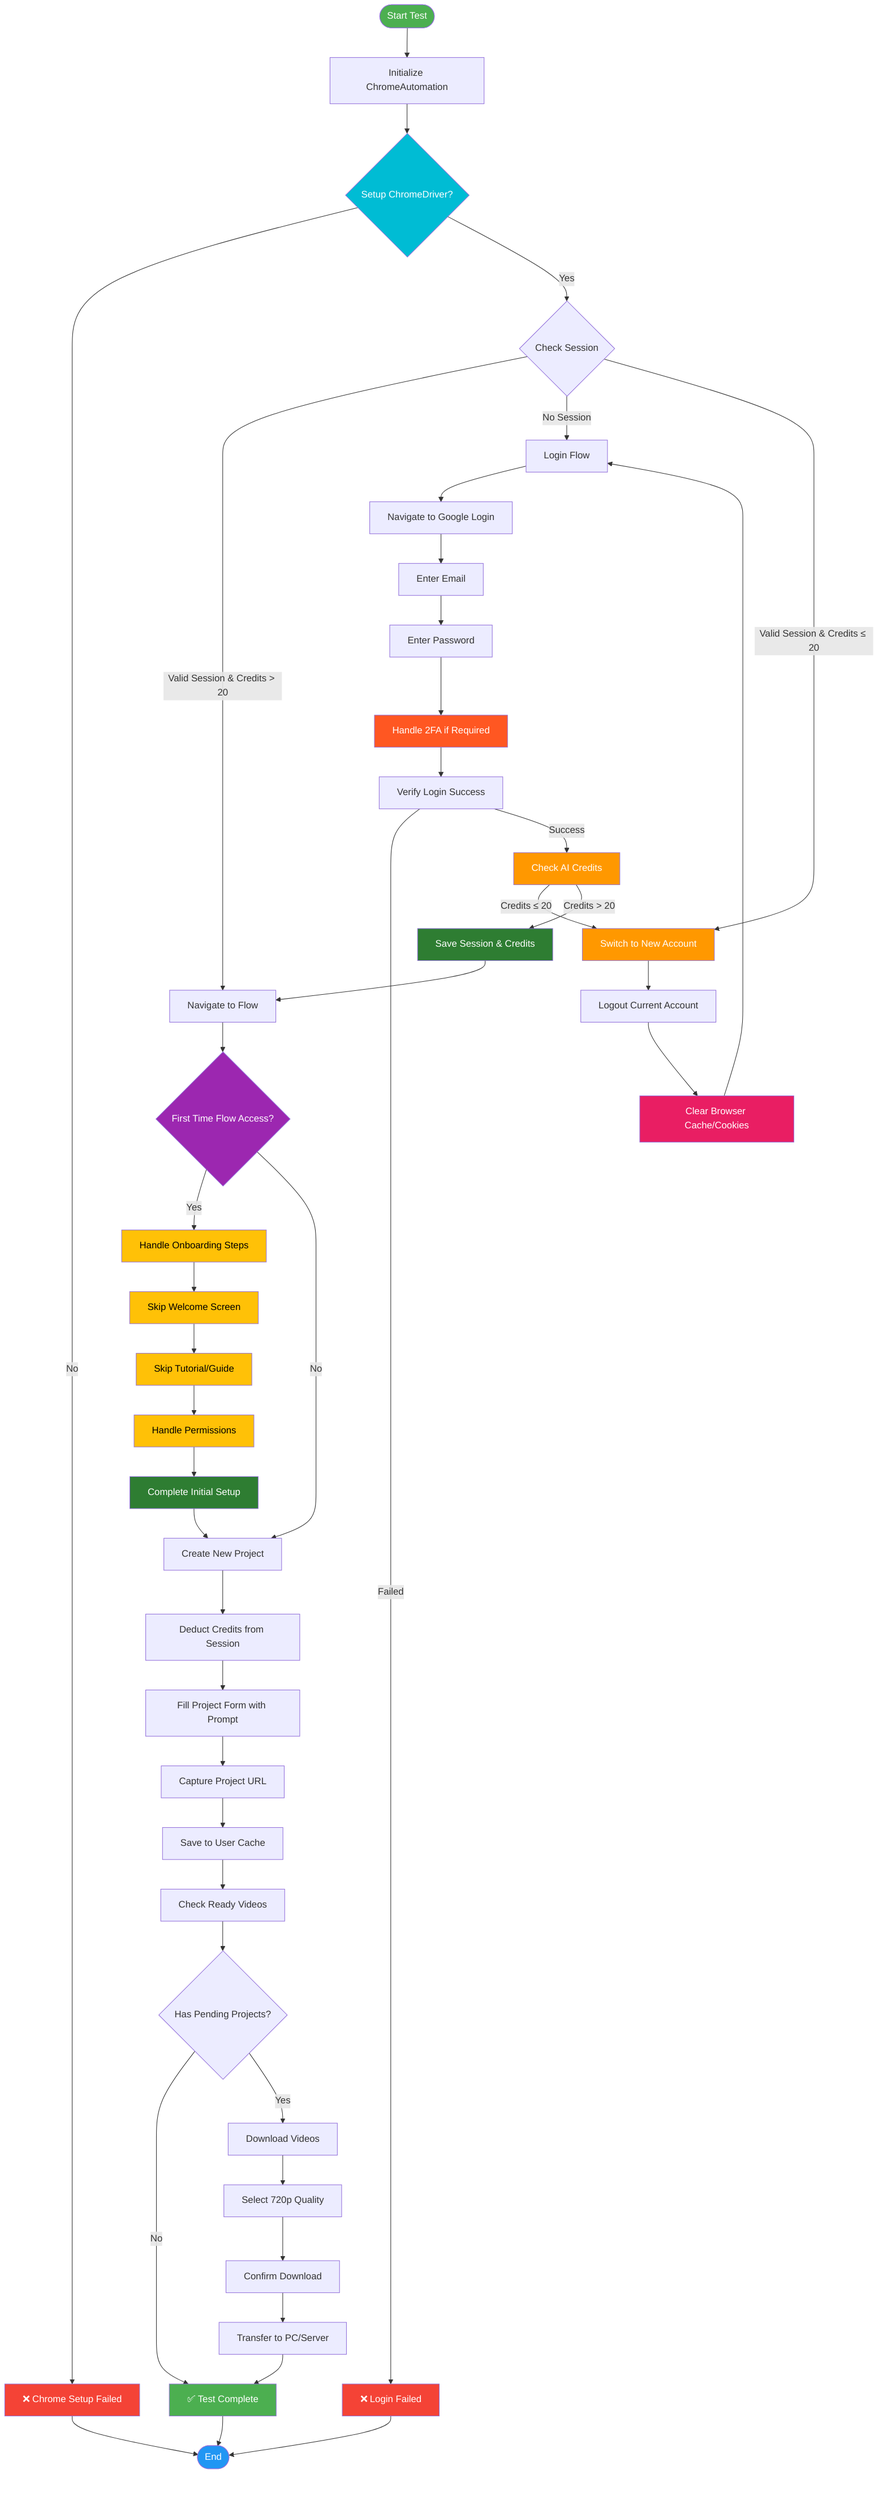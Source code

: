 graph TD
    START([Start Test]) --> INIT[Initialize ChromeAutomation]
    INIT --> CHROME{Setup ChromeDriver?}
    CHROME -->|No| ERROR1[❌ Chrome Setup Failed]
    CHROME -->|Yes| SESSION{Check Session}
    
    SESSION -->|Valid Session & Credits > 20| FLOW[Navigate to Flow]
    SESSION -->|No Session| LOGIN_FLOW[Login Flow]
    SESSION -->|Valid Session & Credits ≤ 20| SWITCH_ACCOUNT[Switch to New Account]
    
    LOGIN_FLOW --> GOOGLE[Navigate to Google Login]
    GOOGLE --> EMAIL[Enter Email]
    EMAIL --> PASS[Enter Password]
    PASS --> TWOFA[Handle 2FA if Required]
    TWOFA --> VERIFY[Verify Login Success]
    VERIFY -->|Failed| ERROR2[❌ Login Failed]
    VERIFY -->|Success| CHECK_CREDITS[Check AI Credits]
    
    CHECK_CREDITS -->|Credits ≤ 20| SWITCH_ACCOUNT
    CHECK_CREDITS -->|Credits > 20| SAVE_SESSION[Save Session & Credits]
    
    SWITCH_ACCOUNT --> LOGOUT[Logout Current Account]
    LOGOUT --> CLEAR_CACHE[Clear Browser Cache/Cookies]
    CLEAR_CACHE --> LOGIN_FLOW
    
    SAVE_SESSION --> FLOW
    
    FLOW --> FIRST_TIME{First Time Flow Access?}
    FIRST_TIME -->|Yes| ONBOARDING[Handle Onboarding Steps]
    FIRST_TIME -->|No| PROJECT[Create New Project]
    
    ONBOARDING --> WELCOME[Skip Welcome Screen]
    WELCOME --> TUTORIAL[Skip Tutorial/Guide]
    TUTORIAL --> PERMISSIONS[Handle Permissions]
    PERMISSIONS --> SETUP_COMPLETE[Complete Initial Setup]
    SETUP_COMPLETE --> PROJECT
    
    PROJECT --> DEDUCT[Deduct Credits from Session]
    DEDUCT --> FORM[Fill Project Form with Prompt]
    FORM --> URL[Capture Project URL]
    URL --> CACHE[Save to User Cache]
    CACHE --> VIDEO_CHECK[Check Ready Videos]
    
    VIDEO_CHECK --> PENDING{Has Pending Projects?}
    PENDING -->|No| SUCCESS[✅ Test Complete]
    PENDING -->|Yes| DOWNLOAD[Download Videos]
    
    DOWNLOAD --> QUALITY[Select 720p Quality]
    QUALITY --> CONFIRM[Confirm Download]
    CONFIRM --> TRANSFER[Transfer to PC/Server]
    TRANSFER --> SUCCESS
    
    ERROR1 --> END([End])
    ERROR2 --> END
    SUCCESS --> END
    
    style START fill:#4CAF50,color:#ffffff
    style SUCCESS fill:#4CAF50,color:#ffffff
    style ERROR1 fill:#F44336,color:#ffffff
    style ERROR2 fill:#F44336,color:#ffffff
    style CHECK_CREDITS fill:#FF9800,color:#ffffff
    style SWITCH_ACCOUNT fill:#FF9800,color:#ffffff
    style SAVE_SESSION fill:#2E7D32,color:#ffffff
    style FIRST_TIME fill:#9C27B0,color:#ffffff
    style ONBOARDING fill:#FFC107,color:#000000
    style WELCOME fill:#FFC107,color:#000000
    style TUTORIAL fill:#FFC107,color:#000000
    style PERMISSIONS fill:#FFC107,color:#000000
    style SETUP_COMPLETE fill:#2E7D32,color:#ffffff
    style END fill:#2196F3,color:#ffffff
    style CHROME fill:#00BCD4,color:#ffffff
    style CLEAR_CACHE fill:#E91E63,color:#ffffff
    style TWOFA fill:#FF5722,color:#ffffff